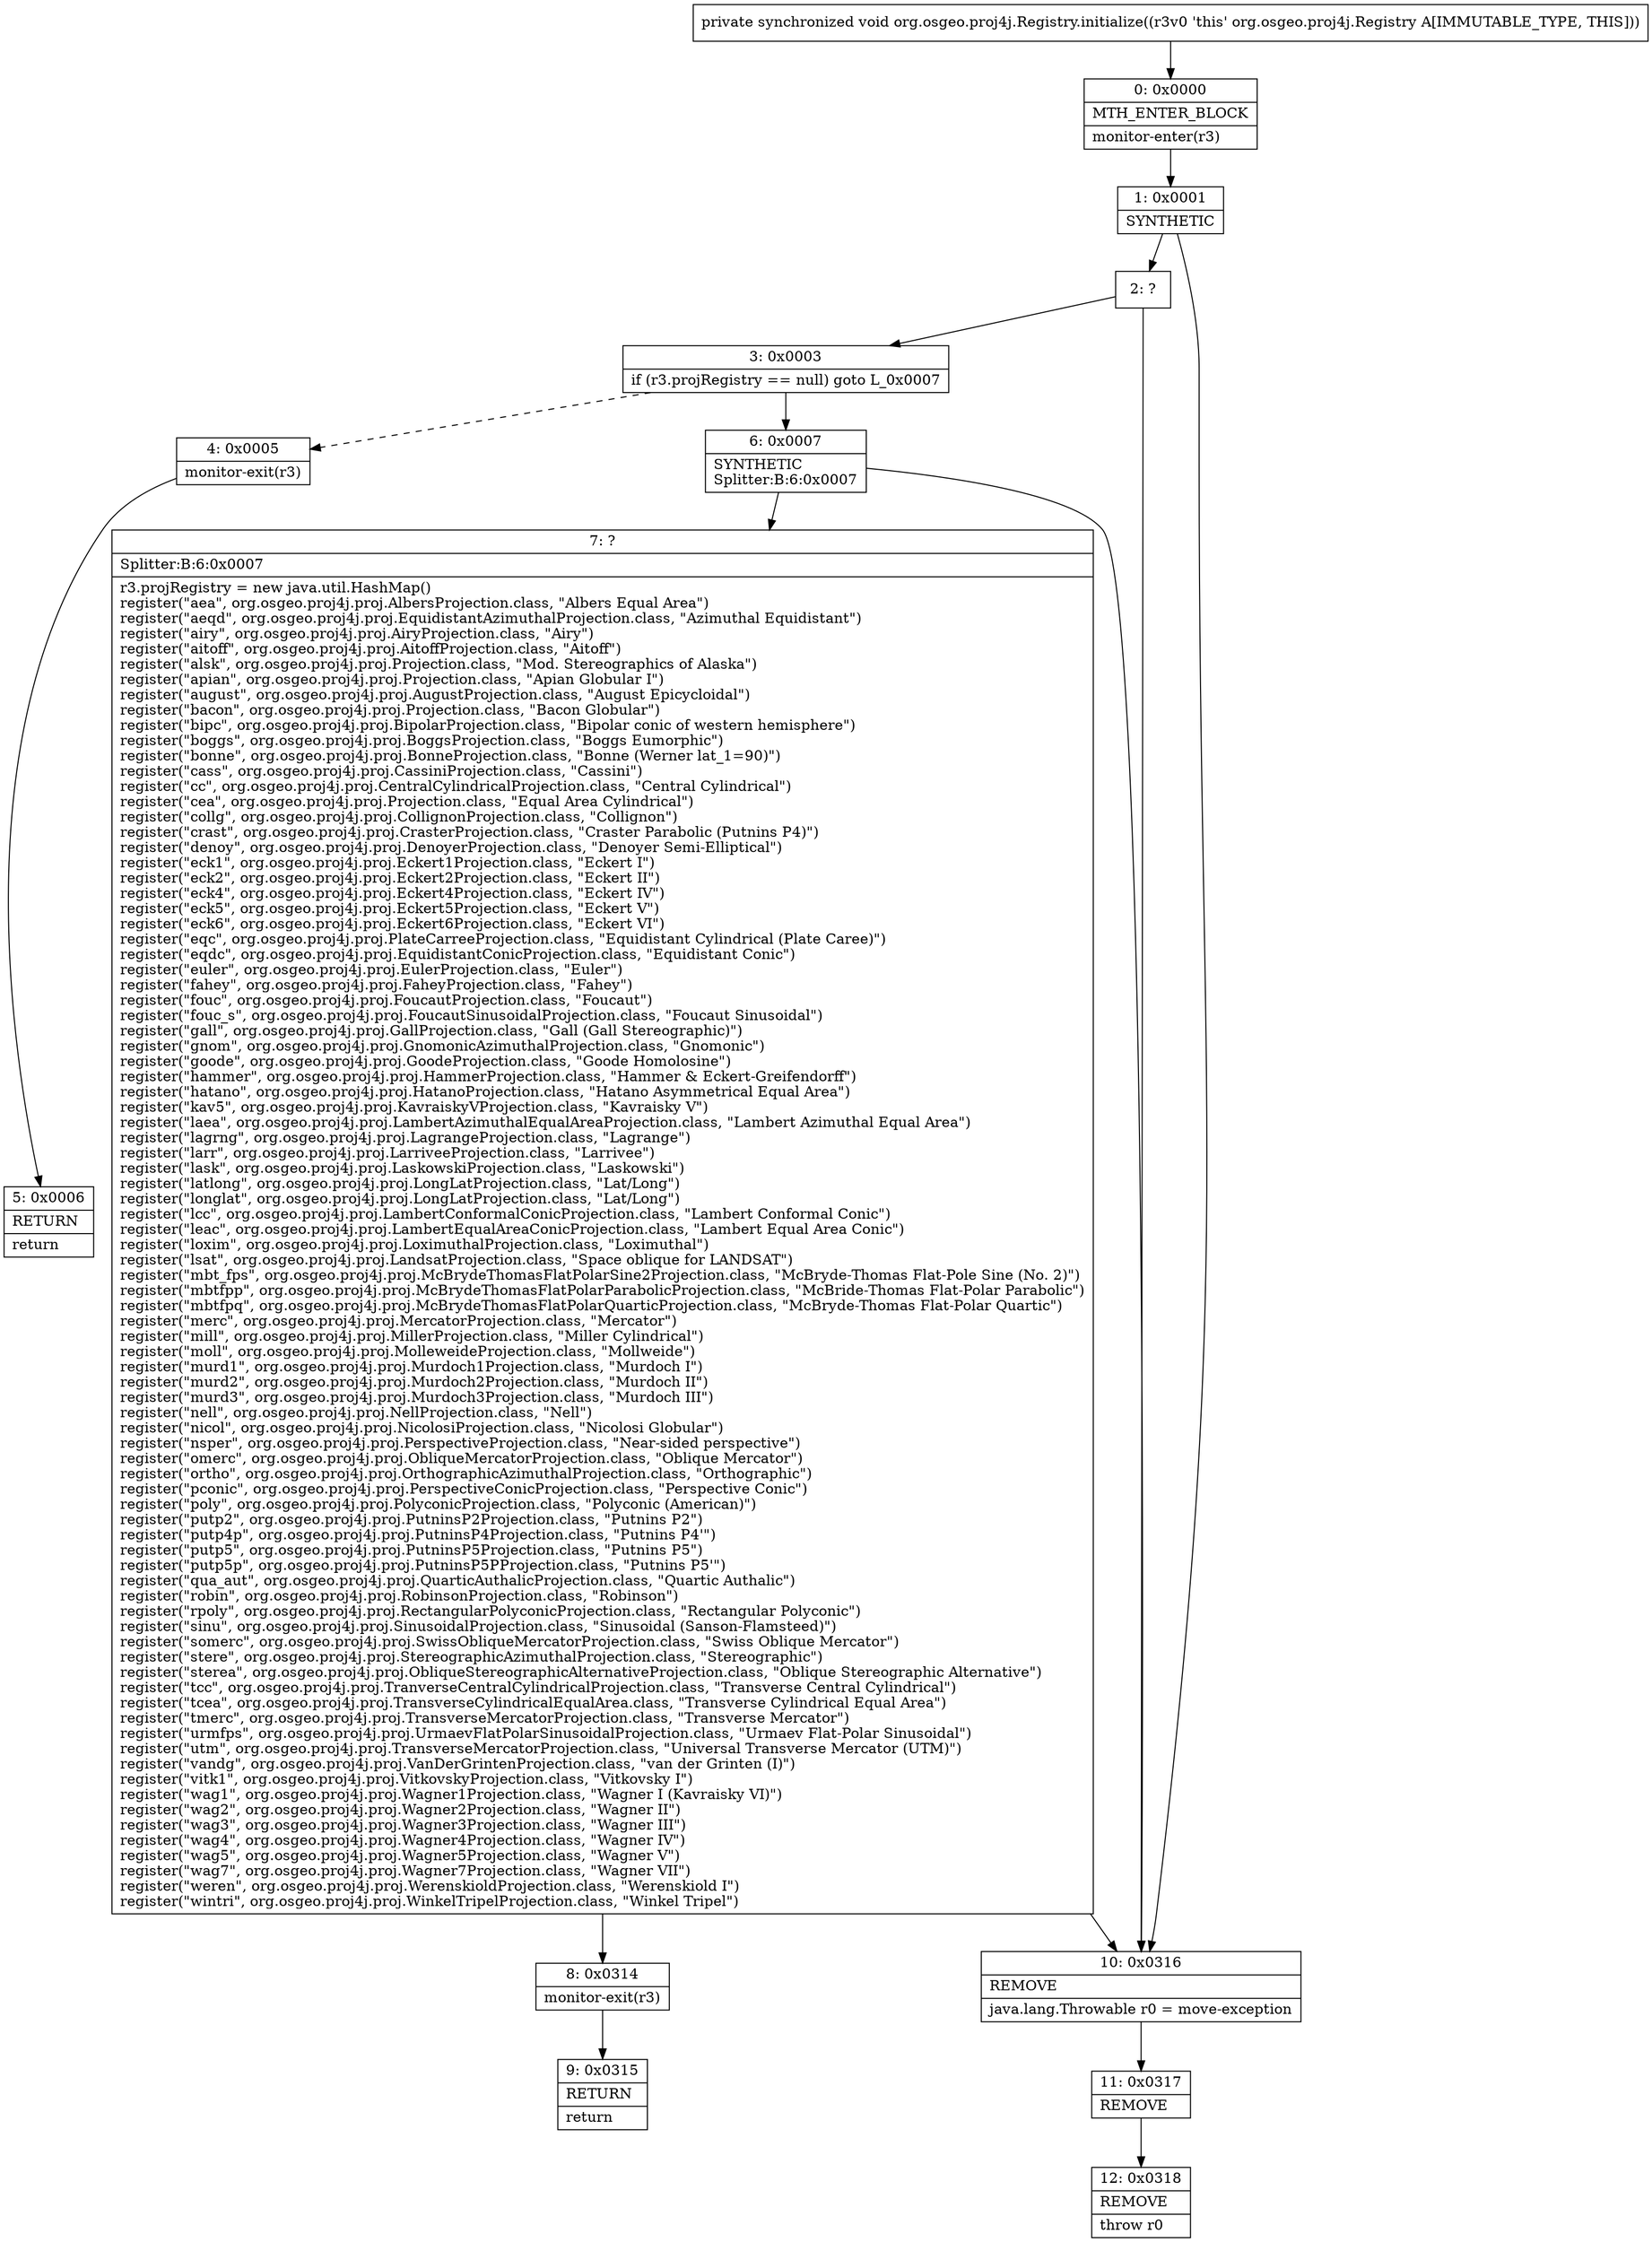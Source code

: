digraph "CFG fororg.osgeo.proj4j.Registry.initialize()V" {
Node_0 [shape=record,label="{0\:\ 0x0000|MTH_ENTER_BLOCK\l|monitor\-enter(r3)\l}"];
Node_1 [shape=record,label="{1\:\ 0x0001|SYNTHETIC\l}"];
Node_2 [shape=record,label="{2\:\ ?}"];
Node_3 [shape=record,label="{3\:\ 0x0003|if (r3.projRegistry == null) goto L_0x0007\l}"];
Node_4 [shape=record,label="{4\:\ 0x0005|monitor\-exit(r3)\l}"];
Node_5 [shape=record,label="{5\:\ 0x0006|RETURN\l|return\l}"];
Node_6 [shape=record,label="{6\:\ 0x0007|SYNTHETIC\lSplitter:B:6:0x0007\l}"];
Node_7 [shape=record,label="{7\:\ ?|Splitter:B:6:0x0007\l|r3.projRegistry = new java.util.HashMap()\lregister(\"aea\", org.osgeo.proj4j.proj.AlbersProjection.class, \"Albers Equal Area\")\lregister(\"aeqd\", org.osgeo.proj4j.proj.EquidistantAzimuthalProjection.class, \"Azimuthal Equidistant\")\lregister(\"airy\", org.osgeo.proj4j.proj.AiryProjection.class, \"Airy\")\lregister(\"aitoff\", org.osgeo.proj4j.proj.AitoffProjection.class, \"Aitoff\")\lregister(\"alsk\", org.osgeo.proj4j.proj.Projection.class, \"Mod. Stereographics of Alaska\")\lregister(\"apian\", org.osgeo.proj4j.proj.Projection.class, \"Apian Globular I\")\lregister(\"august\", org.osgeo.proj4j.proj.AugustProjection.class, \"August Epicycloidal\")\lregister(\"bacon\", org.osgeo.proj4j.proj.Projection.class, \"Bacon Globular\")\lregister(\"bipc\", org.osgeo.proj4j.proj.BipolarProjection.class, \"Bipolar conic of western hemisphere\")\lregister(\"boggs\", org.osgeo.proj4j.proj.BoggsProjection.class, \"Boggs Eumorphic\")\lregister(\"bonne\", org.osgeo.proj4j.proj.BonneProjection.class, \"Bonne (Werner lat_1=90)\")\lregister(\"cass\", org.osgeo.proj4j.proj.CassiniProjection.class, \"Cassini\")\lregister(\"cc\", org.osgeo.proj4j.proj.CentralCylindricalProjection.class, \"Central Cylindrical\")\lregister(\"cea\", org.osgeo.proj4j.proj.Projection.class, \"Equal Area Cylindrical\")\lregister(\"collg\", org.osgeo.proj4j.proj.CollignonProjection.class, \"Collignon\")\lregister(\"crast\", org.osgeo.proj4j.proj.CrasterProjection.class, \"Craster Parabolic (Putnins P4)\")\lregister(\"denoy\", org.osgeo.proj4j.proj.DenoyerProjection.class, \"Denoyer Semi\-Elliptical\")\lregister(\"eck1\", org.osgeo.proj4j.proj.Eckert1Projection.class, \"Eckert I\")\lregister(\"eck2\", org.osgeo.proj4j.proj.Eckert2Projection.class, \"Eckert II\")\lregister(\"eck4\", org.osgeo.proj4j.proj.Eckert4Projection.class, \"Eckert IV\")\lregister(\"eck5\", org.osgeo.proj4j.proj.Eckert5Projection.class, \"Eckert V\")\lregister(\"eck6\", org.osgeo.proj4j.proj.Eckert6Projection.class, \"Eckert VI\")\lregister(\"eqc\", org.osgeo.proj4j.proj.PlateCarreeProjection.class, \"Equidistant Cylindrical (Plate Caree)\")\lregister(\"eqdc\", org.osgeo.proj4j.proj.EquidistantConicProjection.class, \"Equidistant Conic\")\lregister(\"euler\", org.osgeo.proj4j.proj.EulerProjection.class, \"Euler\")\lregister(\"fahey\", org.osgeo.proj4j.proj.FaheyProjection.class, \"Fahey\")\lregister(\"fouc\", org.osgeo.proj4j.proj.FoucautProjection.class, \"Foucaut\")\lregister(\"fouc_s\", org.osgeo.proj4j.proj.FoucautSinusoidalProjection.class, \"Foucaut Sinusoidal\")\lregister(\"gall\", org.osgeo.proj4j.proj.GallProjection.class, \"Gall (Gall Stereographic)\")\lregister(\"gnom\", org.osgeo.proj4j.proj.GnomonicAzimuthalProjection.class, \"Gnomonic\")\lregister(\"goode\", org.osgeo.proj4j.proj.GoodeProjection.class, \"Goode Homolosine\")\lregister(\"hammer\", org.osgeo.proj4j.proj.HammerProjection.class, \"Hammer & Eckert\-Greifendorff\")\lregister(\"hatano\", org.osgeo.proj4j.proj.HatanoProjection.class, \"Hatano Asymmetrical Equal Area\")\lregister(\"kav5\", org.osgeo.proj4j.proj.KavraiskyVProjection.class, \"Kavraisky V\")\lregister(\"laea\", org.osgeo.proj4j.proj.LambertAzimuthalEqualAreaProjection.class, \"Lambert Azimuthal Equal Area\")\lregister(\"lagrng\", org.osgeo.proj4j.proj.LagrangeProjection.class, \"Lagrange\")\lregister(\"larr\", org.osgeo.proj4j.proj.LarriveeProjection.class, \"Larrivee\")\lregister(\"lask\", org.osgeo.proj4j.proj.LaskowskiProjection.class, \"Laskowski\")\lregister(\"latlong\", org.osgeo.proj4j.proj.LongLatProjection.class, \"Lat\/Long\")\lregister(\"longlat\", org.osgeo.proj4j.proj.LongLatProjection.class, \"Lat\/Long\")\lregister(\"lcc\", org.osgeo.proj4j.proj.LambertConformalConicProjection.class, \"Lambert Conformal Conic\")\lregister(\"leac\", org.osgeo.proj4j.proj.LambertEqualAreaConicProjection.class, \"Lambert Equal Area Conic\")\lregister(\"loxim\", org.osgeo.proj4j.proj.LoximuthalProjection.class, \"Loximuthal\")\lregister(\"lsat\", org.osgeo.proj4j.proj.LandsatProjection.class, \"Space oblique for LANDSAT\")\lregister(\"mbt_fps\", org.osgeo.proj4j.proj.McBrydeThomasFlatPolarSine2Projection.class, \"McBryde\-Thomas Flat\-Pole Sine (No. 2)\")\lregister(\"mbtfpp\", org.osgeo.proj4j.proj.McBrydeThomasFlatPolarParabolicProjection.class, \"McBride\-Thomas Flat\-Polar Parabolic\")\lregister(\"mbtfpq\", org.osgeo.proj4j.proj.McBrydeThomasFlatPolarQuarticProjection.class, \"McBryde\-Thomas Flat\-Polar Quartic\")\lregister(\"merc\", org.osgeo.proj4j.proj.MercatorProjection.class, \"Mercator\")\lregister(\"mill\", org.osgeo.proj4j.proj.MillerProjection.class, \"Miller Cylindrical\")\lregister(\"moll\", org.osgeo.proj4j.proj.MolleweideProjection.class, \"Mollweide\")\lregister(\"murd1\", org.osgeo.proj4j.proj.Murdoch1Projection.class, \"Murdoch I\")\lregister(\"murd2\", org.osgeo.proj4j.proj.Murdoch2Projection.class, \"Murdoch II\")\lregister(\"murd3\", org.osgeo.proj4j.proj.Murdoch3Projection.class, \"Murdoch III\")\lregister(\"nell\", org.osgeo.proj4j.proj.NellProjection.class, \"Nell\")\lregister(\"nicol\", org.osgeo.proj4j.proj.NicolosiProjection.class, \"Nicolosi Globular\")\lregister(\"nsper\", org.osgeo.proj4j.proj.PerspectiveProjection.class, \"Near\-sided perspective\")\lregister(\"omerc\", org.osgeo.proj4j.proj.ObliqueMercatorProjection.class, \"Oblique Mercator\")\lregister(\"ortho\", org.osgeo.proj4j.proj.OrthographicAzimuthalProjection.class, \"Orthographic\")\lregister(\"pconic\", org.osgeo.proj4j.proj.PerspectiveConicProjection.class, \"Perspective Conic\")\lregister(\"poly\", org.osgeo.proj4j.proj.PolyconicProjection.class, \"Polyconic (American)\")\lregister(\"putp2\", org.osgeo.proj4j.proj.PutninsP2Projection.class, \"Putnins P2\")\lregister(\"putp4p\", org.osgeo.proj4j.proj.PutninsP4Projection.class, \"Putnins P4'\")\lregister(\"putp5\", org.osgeo.proj4j.proj.PutninsP5Projection.class, \"Putnins P5\")\lregister(\"putp5p\", org.osgeo.proj4j.proj.PutninsP5PProjection.class, \"Putnins P5'\")\lregister(\"qua_aut\", org.osgeo.proj4j.proj.QuarticAuthalicProjection.class, \"Quartic Authalic\")\lregister(\"robin\", org.osgeo.proj4j.proj.RobinsonProjection.class, \"Robinson\")\lregister(\"rpoly\", org.osgeo.proj4j.proj.RectangularPolyconicProjection.class, \"Rectangular Polyconic\")\lregister(\"sinu\", org.osgeo.proj4j.proj.SinusoidalProjection.class, \"Sinusoidal (Sanson\-Flamsteed)\")\lregister(\"somerc\", org.osgeo.proj4j.proj.SwissObliqueMercatorProjection.class, \"Swiss Oblique Mercator\")\lregister(\"stere\", org.osgeo.proj4j.proj.StereographicAzimuthalProjection.class, \"Stereographic\")\lregister(\"sterea\", org.osgeo.proj4j.proj.ObliqueStereographicAlternativeProjection.class, \"Oblique Stereographic Alternative\")\lregister(\"tcc\", org.osgeo.proj4j.proj.TranverseCentralCylindricalProjection.class, \"Transverse Central Cylindrical\")\lregister(\"tcea\", org.osgeo.proj4j.proj.TransverseCylindricalEqualArea.class, \"Transverse Cylindrical Equal Area\")\lregister(\"tmerc\", org.osgeo.proj4j.proj.TransverseMercatorProjection.class, \"Transverse Mercator\")\lregister(\"urmfps\", org.osgeo.proj4j.proj.UrmaevFlatPolarSinusoidalProjection.class, \"Urmaev Flat\-Polar Sinusoidal\")\lregister(\"utm\", org.osgeo.proj4j.proj.TransverseMercatorProjection.class, \"Universal Transverse Mercator (UTM)\")\lregister(\"vandg\", org.osgeo.proj4j.proj.VanDerGrintenProjection.class, \"van der Grinten (I)\")\lregister(\"vitk1\", org.osgeo.proj4j.proj.VitkovskyProjection.class, \"Vitkovsky I\")\lregister(\"wag1\", org.osgeo.proj4j.proj.Wagner1Projection.class, \"Wagner I (Kavraisky VI)\")\lregister(\"wag2\", org.osgeo.proj4j.proj.Wagner2Projection.class, \"Wagner II\")\lregister(\"wag3\", org.osgeo.proj4j.proj.Wagner3Projection.class, \"Wagner III\")\lregister(\"wag4\", org.osgeo.proj4j.proj.Wagner4Projection.class, \"Wagner IV\")\lregister(\"wag5\", org.osgeo.proj4j.proj.Wagner5Projection.class, \"Wagner V\")\lregister(\"wag7\", org.osgeo.proj4j.proj.Wagner7Projection.class, \"Wagner VII\")\lregister(\"weren\", org.osgeo.proj4j.proj.WerenskioldProjection.class, \"Werenskiold I\")\lregister(\"wintri\", org.osgeo.proj4j.proj.WinkelTripelProjection.class, \"Winkel Tripel\")\l}"];
Node_8 [shape=record,label="{8\:\ 0x0314|monitor\-exit(r3)\l}"];
Node_9 [shape=record,label="{9\:\ 0x0315|RETURN\l|return\l}"];
Node_10 [shape=record,label="{10\:\ 0x0316|REMOVE\l|java.lang.Throwable r0 = move\-exception\l}"];
Node_11 [shape=record,label="{11\:\ 0x0317|REMOVE\l}"];
Node_12 [shape=record,label="{12\:\ 0x0318|REMOVE\l|throw r0\l}"];
MethodNode[shape=record,label="{private synchronized void org.osgeo.proj4j.Registry.initialize((r3v0 'this' org.osgeo.proj4j.Registry A[IMMUTABLE_TYPE, THIS])) }"];
MethodNode -> Node_0;
Node_0 -> Node_1;
Node_1 -> Node_2;
Node_1 -> Node_10;
Node_2 -> Node_3;
Node_2 -> Node_10;
Node_3 -> Node_4[style=dashed];
Node_3 -> Node_6;
Node_4 -> Node_5;
Node_6 -> Node_7;
Node_6 -> Node_10;
Node_7 -> Node_8;
Node_7 -> Node_10;
Node_8 -> Node_9;
Node_10 -> Node_11;
Node_11 -> Node_12;
}

